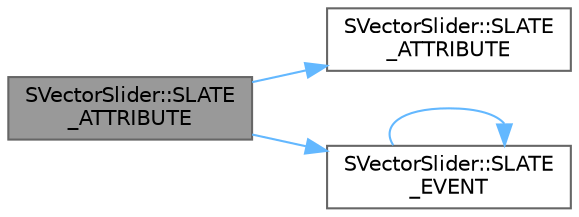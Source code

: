 digraph "SVectorSlider::SLATE_ATTRIBUTE"
{
 // INTERACTIVE_SVG=YES
 // LATEX_PDF_SIZE
  bgcolor="transparent";
  edge [fontname=Helvetica,fontsize=10,labelfontname=Helvetica,labelfontsize=10];
  node [fontname=Helvetica,fontsize=10,shape=box,height=0.2,width=0.4];
  rankdir="LR";
  Node1 [id="Node000001",label="SVectorSlider::SLATE\l_ATTRIBUTE",height=0.2,width=0.4,color="gray40", fillcolor="grey60", style="filled", fontcolor="black",tooltip=" "];
  Node1 -> Node2 [id="edge1_Node000001_Node000002",color="steelblue1",style="solid",tooltip=" "];
  Node2 [id="Node000002",label="SVectorSlider::SLATE\l_ATTRIBUTE",height=0.2,width=0.4,color="grey40", fillcolor="white", style="filled",URL="$d9/df7/classSVectorSlider.html#ad1fe90ef2af99a5d6438ba7c24f136eb",tooltip=" "];
  Node1 -> Node3 [id="edge2_Node000001_Node000003",color="steelblue1",style="solid",tooltip=" "];
  Node3 [id="Node000003",label="SVectorSlider::SLATE\l_EVENT",height=0.2,width=0.4,color="grey40", fillcolor="white", style="filled",URL="$d9/df7/classSVectorSlider.html#a4f5cda0918c9b61879075d9d964a69c4",tooltip=" "];
  Node3 -> Node3 [id="edge3_Node000003_Node000003",color="steelblue1",style="solid",tooltip=" "];
}
